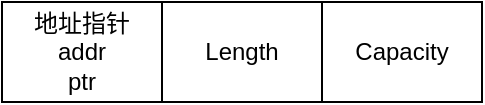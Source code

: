 <mxfile version="20.2.5" type="github">
  <diagram id="07fea595-8f29-1299-0266-81d95cde20df" name="Page-1">
    <mxGraphModel dx="1234" dy="647" grid="1" gridSize="10" guides="1" tooltips="1" connect="1" arrows="1" fold="1" page="1" pageScale="1" pageWidth="1169" pageHeight="827" background="none" math="0" shadow="0">
      <root>
        <mxCell id="0" />
        <mxCell id="1" parent="0" />
        <mxCell id="HWHWSR8n6Bkkt2idmtuQ-657" value="地址指针&lt;br&gt;addr&lt;br&gt;ptr" style="rounded=0;whiteSpace=wrap;html=1;" vertex="1" parent="1">
          <mxGeometry x="240" y="80" width="80" height="50" as="geometry" />
        </mxCell>
        <mxCell id="HWHWSR8n6Bkkt2idmtuQ-658" value="Length" style="rounded=0;whiteSpace=wrap;html=1;" vertex="1" parent="1">
          <mxGeometry x="320" y="80" width="80" height="50" as="geometry" />
        </mxCell>
        <mxCell id="HWHWSR8n6Bkkt2idmtuQ-659" value="Capacity" style="rounded=0;whiteSpace=wrap;html=1;" vertex="1" parent="1">
          <mxGeometry x="400" y="80" width="80" height="50" as="geometry" />
        </mxCell>
      </root>
    </mxGraphModel>
  </diagram>
</mxfile>
